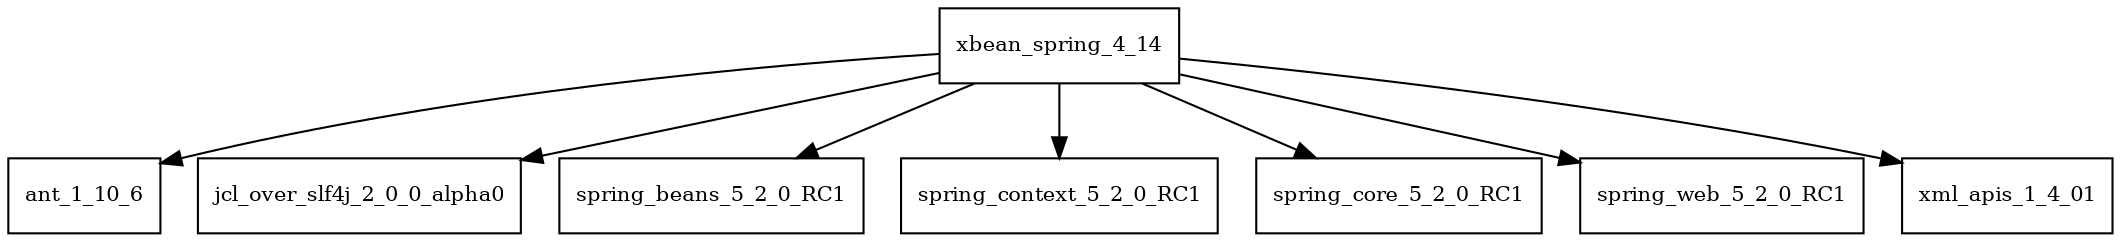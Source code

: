 digraph xbean_spring_4_14_dependencies {
  node [shape = box, fontsize=10.0];
  xbean_spring_4_14 -> ant_1_10_6;
  xbean_spring_4_14 -> jcl_over_slf4j_2_0_0_alpha0;
  xbean_spring_4_14 -> spring_beans_5_2_0_RC1;
  xbean_spring_4_14 -> spring_context_5_2_0_RC1;
  xbean_spring_4_14 -> spring_core_5_2_0_RC1;
  xbean_spring_4_14 -> spring_web_5_2_0_RC1;
  xbean_spring_4_14 -> xml_apis_1_4_01;
}
